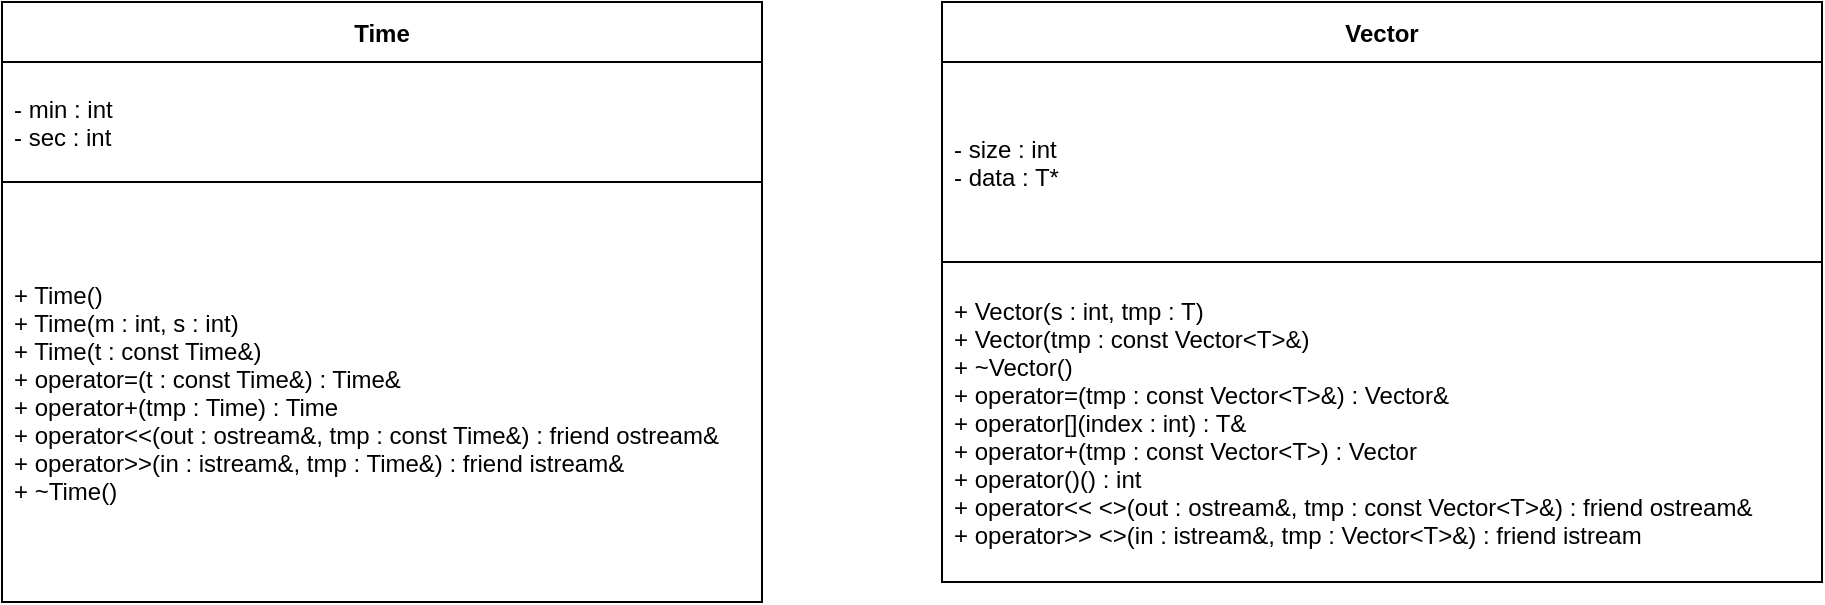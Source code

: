 <mxfile>
    <diagram id="SQz-jW7jYEupffBCN8sf" name="Страница 1">
        <mxGraphModel dx="705" dy="646" grid="1" gridSize="10" guides="1" tooltips="1" connect="1" arrows="1" fold="1" page="1" pageScale="1" pageWidth="827" pageHeight="1169" math="0" shadow="0">
            <root>
                <mxCell id="0"/>
                <mxCell id="1" parent="0"/>
                <mxCell id="4" value="Time" style="swimlane;fontStyle=1;childLayout=stackLayout;horizontal=1;startSize=30;horizontalStack=0;resizeParent=1;resizeParentMax=0;resizeLast=0;collapsible=1;marginBottom=0;swimlaneLine=1;" parent="1" vertex="1">
                    <mxGeometry x="210" y="250" width="380" height="300" as="geometry"/>
                </mxCell>
                <mxCell id="5" value="- min : int&#10;- sec : int" style="text;strokeColor=none;fillColor=none;align=left;verticalAlign=middle;spacingLeft=4;spacingRight=4;overflow=hidden;points=[[0,0.5],[1,0.5]];portConstraint=eastwest;rotatable=0;" parent="4" vertex="1">
                    <mxGeometry y="30" width="380" height="60" as="geometry"/>
                </mxCell>
                <mxCell id="6" value="+ Time()&#10;+ Time(m : int, s : int)&#10;+ Time(t : const Time&amp;)&#10;+ operator=(t : const Time&amp;) : Time&amp;&#10;+ operator+(tmp : Time) : Time&#10;+ operator&lt;&lt;(out : ostream&amp;, tmp : const Time&amp;) : friend ostream&amp;&#10;+ operator&gt;&gt;(in : istream&amp;, tmp : Time&amp;) : friend istream&amp;&#10;+ ~Time()" style="text;strokeColor=default;fillColor=none;align=left;verticalAlign=middle;spacingLeft=4;spacingRight=4;overflow=hidden;points=[[0,0.5],[1,0.5]];portConstraint=eastwest;rotatable=0;" parent="4" vertex="1">
                    <mxGeometry y="90" width="380" height="210" as="geometry"/>
                </mxCell>
                <mxCell id="26" value="Vector" style="swimlane;fontStyle=1;childLayout=stackLayout;horizontal=1;startSize=30;horizontalStack=0;resizeParent=1;resizeParentMax=0;resizeLast=0;collapsible=1;marginBottom=0;swimlaneLine=1;" parent="1" vertex="1">
                    <mxGeometry x="680" y="250" width="440" height="290" as="geometry"/>
                </mxCell>
                <mxCell id="27" value="- size : int&#10;- data : T*" style="text;strokeColor=none;fillColor=none;align=left;verticalAlign=middle;spacingLeft=4;spacingRight=4;overflow=hidden;points=[[0,0.5],[1,0.5]];portConstraint=eastwest;rotatable=0;" parent="26" vertex="1">
                    <mxGeometry y="30" width="440" height="100" as="geometry"/>
                </mxCell>
                <mxCell id="28" value="+ Vector(s : int, tmp : T)&#10;+ Vector(tmp : const Vector&lt;T&gt;&amp;)&#10;+ ~Vector()&#10;+ operator=(tmp : const Vector&lt;T&gt;&amp;) : Vector&amp;&#10;+ operator[](index : int) : T&amp;&#10;+ operator+(tmp : const Vector&lt;T&gt;) : Vector&#10;+ operator()() : int&#10;+ operator&lt;&lt; &lt;&gt;(out : ostream&amp;, tmp : const Vector&lt;T&gt;&amp;) : friend ostream&amp;&#10;+ operator&gt;&gt; &lt;&gt;(in : istream&amp;, tmp : Vector&lt;T&gt;&amp;) : friend istream" style="text;strokeColor=default;fillColor=none;align=left;verticalAlign=middle;spacingLeft=4;spacingRight=4;overflow=hidden;points=[[0,0.5],[1,0.5]];portConstraint=eastwest;rotatable=0;" parent="26" vertex="1">
                    <mxGeometry y="130" width="440" height="160" as="geometry"/>
                </mxCell>
            </root>
        </mxGraphModel>
    </diagram>
</mxfile>